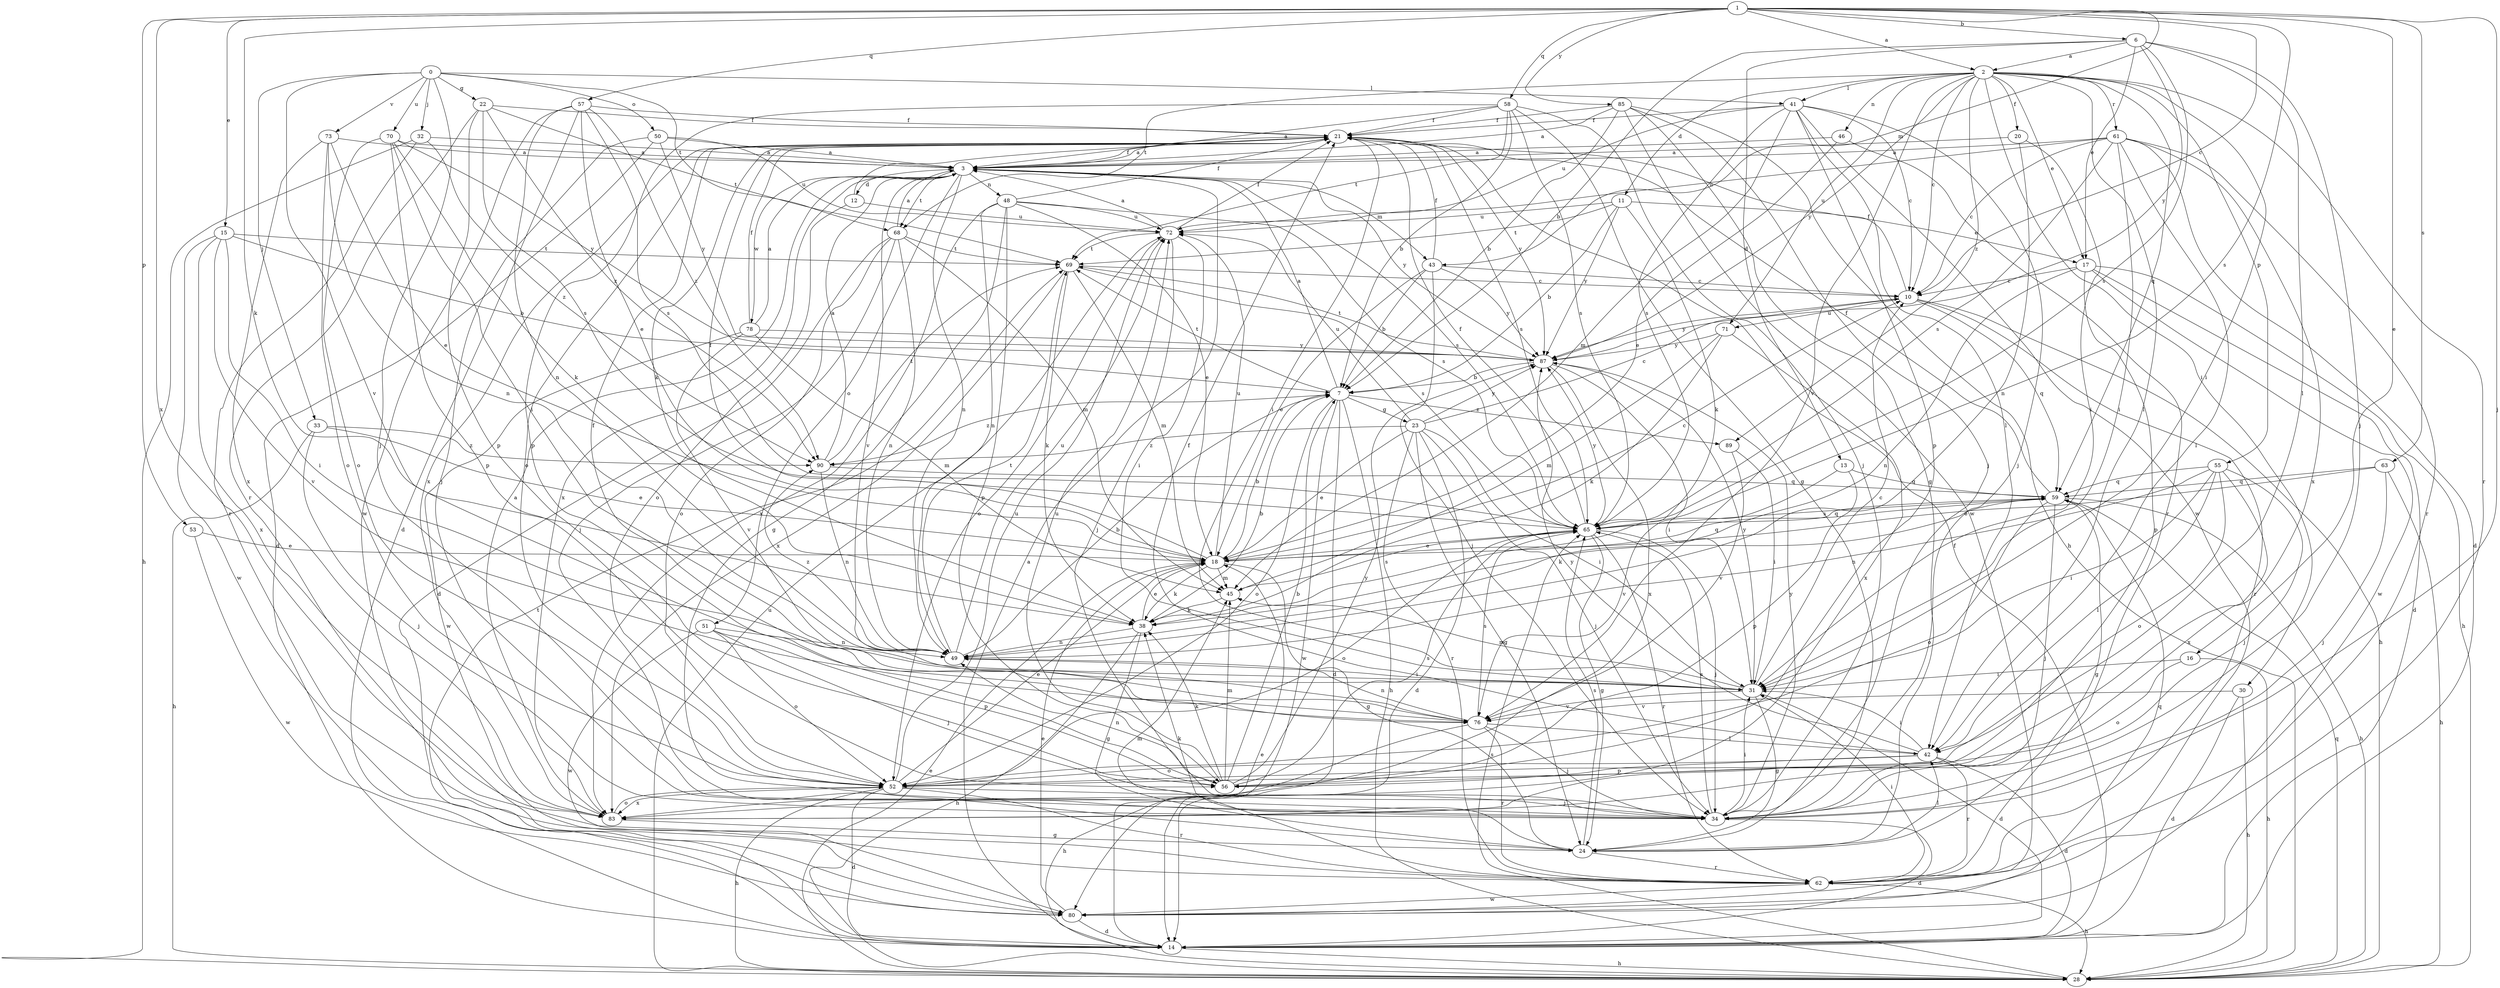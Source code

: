 strict digraph  {
0;
1;
2;
3;
6;
7;
10;
11;
12;
13;
14;
15;
16;
17;
18;
20;
21;
22;
23;
24;
28;
30;
31;
32;
33;
34;
38;
41;
42;
43;
45;
46;
48;
49;
50;
51;
52;
53;
55;
56;
57;
58;
59;
61;
62;
63;
65;
68;
69;
70;
71;
72;
73;
76;
78;
80;
83;
85;
87;
89;
90;
0 -> 22  [label=g];
0 -> 32  [label=j];
0 -> 33  [label=j];
0 -> 34  [label=j];
0 -> 41  [label=l];
0 -> 50  [label=o];
0 -> 68  [label=t];
0 -> 70  [label=u];
0 -> 73  [label=v];
0 -> 76  [label=v];
1 -> 2  [label=a];
1 -> 6  [label=b];
1 -> 10  [label=c];
1 -> 15  [label=e];
1 -> 16  [label=e];
1 -> 34  [label=j];
1 -> 38  [label=k];
1 -> 43  [label=m];
1 -> 53  [label=p];
1 -> 57  [label=q];
1 -> 58  [label=q];
1 -> 63  [label=s];
1 -> 65  [label=s];
1 -> 83  [label=x];
1 -> 85  [label=y];
2 -> 10  [label=c];
2 -> 11  [label=d];
2 -> 17  [label=e];
2 -> 20  [label=f];
2 -> 30  [label=i];
2 -> 31  [label=i];
2 -> 41  [label=l];
2 -> 42  [label=l];
2 -> 46  [label=n];
2 -> 55  [label=p];
2 -> 59  [label=q];
2 -> 61  [label=r];
2 -> 62  [label=r];
2 -> 68  [label=t];
2 -> 71  [label=u];
2 -> 76  [label=v];
2 -> 87  [label=y];
2 -> 89  [label=z];
3 -> 12  [label=d];
3 -> 21  [label=f];
3 -> 43  [label=m];
3 -> 48  [label=n];
3 -> 49  [label=n];
3 -> 51  [label=o];
3 -> 65  [label=s];
3 -> 68  [label=t];
3 -> 76  [label=v];
3 -> 78  [label=w];
3 -> 83  [label=x];
3 -> 87  [label=y];
6 -> 2  [label=a];
6 -> 7  [label=b];
6 -> 13  [label=d];
6 -> 17  [label=e];
6 -> 34  [label=j];
6 -> 42  [label=l];
6 -> 65  [label=s];
6 -> 87  [label=y];
7 -> 3  [label=a];
7 -> 14  [label=d];
7 -> 23  [label=g];
7 -> 28  [label=h];
7 -> 52  [label=o];
7 -> 69  [label=t];
7 -> 80  [label=w];
7 -> 89  [label=z];
7 -> 90  [label=z];
10 -> 21  [label=f];
10 -> 28  [label=h];
10 -> 59  [label=q];
10 -> 62  [label=r];
10 -> 71  [label=u];
10 -> 87  [label=y];
11 -> 7  [label=b];
11 -> 17  [label=e];
11 -> 38  [label=k];
11 -> 69  [label=t];
11 -> 72  [label=u];
11 -> 87  [label=y];
12 -> 21  [label=f];
12 -> 52  [label=o];
12 -> 72  [label=u];
13 -> 56  [label=p];
13 -> 59  [label=q];
13 -> 76  [label=v];
14 -> 3  [label=a];
14 -> 18  [label=e];
14 -> 21  [label=f];
14 -> 28  [label=h];
14 -> 69  [label=t];
15 -> 7  [label=b];
15 -> 31  [label=i];
15 -> 69  [label=t];
15 -> 76  [label=v];
15 -> 80  [label=w];
15 -> 83  [label=x];
16 -> 28  [label=h];
16 -> 31  [label=i];
16 -> 52  [label=o];
17 -> 10  [label=c];
17 -> 14  [label=d];
17 -> 28  [label=h];
17 -> 49  [label=n];
17 -> 56  [label=p];
17 -> 80  [label=w];
18 -> 7  [label=b];
18 -> 10  [label=c];
18 -> 21  [label=f];
18 -> 24  [label=g];
18 -> 38  [label=k];
18 -> 45  [label=m];
18 -> 59  [label=q];
18 -> 72  [label=u];
20 -> 3  [label=a];
20 -> 31  [label=i];
20 -> 49  [label=n];
21 -> 3  [label=a];
21 -> 31  [label=i];
21 -> 38  [label=k];
21 -> 52  [label=o];
21 -> 65  [label=s];
21 -> 83  [label=x];
21 -> 87  [label=y];
22 -> 21  [label=f];
22 -> 56  [label=p];
22 -> 62  [label=r];
22 -> 65  [label=s];
22 -> 69  [label=t];
22 -> 90  [label=z];
23 -> 10  [label=c];
23 -> 14  [label=d];
23 -> 18  [label=e];
23 -> 24  [label=g];
23 -> 31  [label=i];
23 -> 34  [label=j];
23 -> 62  [label=r];
23 -> 72  [label=u];
23 -> 87  [label=y];
23 -> 90  [label=z];
24 -> 38  [label=k];
24 -> 42  [label=l];
24 -> 62  [label=r];
24 -> 65  [label=s];
28 -> 18  [label=e];
28 -> 59  [label=q];
28 -> 65  [label=s];
28 -> 72  [label=u];
30 -> 14  [label=d];
30 -> 28  [label=h];
30 -> 76  [label=v];
31 -> 10  [label=c];
31 -> 14  [label=d];
31 -> 24  [label=g];
31 -> 45  [label=m];
31 -> 76  [label=v];
31 -> 87  [label=y];
32 -> 3  [label=a];
32 -> 28  [label=h];
32 -> 62  [label=r];
32 -> 90  [label=z];
33 -> 18  [label=e];
33 -> 28  [label=h];
33 -> 34  [label=j];
33 -> 90  [label=z];
34 -> 14  [label=d];
34 -> 31  [label=i];
34 -> 65  [label=s];
34 -> 87  [label=y];
38 -> 7  [label=b];
38 -> 18  [label=e];
38 -> 24  [label=g];
38 -> 28  [label=h];
38 -> 49  [label=n];
41 -> 10  [label=c];
41 -> 21  [label=f];
41 -> 34  [label=j];
41 -> 42  [label=l];
41 -> 45  [label=m];
41 -> 56  [label=p];
41 -> 65  [label=s];
41 -> 72  [label=u];
41 -> 80  [label=w];
42 -> 14  [label=d];
42 -> 21  [label=f];
42 -> 31  [label=i];
42 -> 52  [label=o];
42 -> 56  [label=p];
42 -> 62  [label=r];
42 -> 87  [label=y];
43 -> 7  [label=b];
43 -> 10  [label=c];
43 -> 18  [label=e];
43 -> 21  [label=f];
43 -> 34  [label=j];
43 -> 87  [label=y];
45 -> 38  [label=k];
45 -> 65  [label=s];
46 -> 3  [label=a];
46 -> 18  [label=e];
46 -> 62  [label=r];
48 -> 18  [label=e];
48 -> 21  [label=f];
48 -> 24  [label=g];
48 -> 49  [label=n];
48 -> 56  [label=p];
48 -> 65  [label=s];
48 -> 72  [label=u];
48 -> 83  [label=x];
49 -> 7  [label=b];
49 -> 31  [label=i];
49 -> 69  [label=t];
49 -> 72  [label=u];
49 -> 90  [label=z];
50 -> 3  [label=a];
50 -> 14  [label=d];
50 -> 34  [label=j];
50 -> 72  [label=u];
50 -> 87  [label=y];
51 -> 34  [label=j];
51 -> 49  [label=n];
51 -> 52  [label=o];
51 -> 56  [label=p];
51 -> 80  [label=w];
52 -> 14  [label=d];
52 -> 18  [label=e];
52 -> 28  [label=h];
52 -> 34  [label=j];
52 -> 62  [label=r];
52 -> 72  [label=u];
52 -> 83  [label=x];
53 -> 18  [label=e];
53 -> 80  [label=w];
55 -> 31  [label=i];
55 -> 34  [label=j];
55 -> 42  [label=l];
55 -> 49  [label=n];
55 -> 52  [label=o];
55 -> 59  [label=q];
55 -> 83  [label=x];
56 -> 7  [label=b];
56 -> 38  [label=k];
56 -> 45  [label=m];
56 -> 49  [label=n];
56 -> 65  [label=s];
56 -> 72  [label=u];
56 -> 87  [label=y];
57 -> 14  [label=d];
57 -> 18  [label=e];
57 -> 21  [label=f];
57 -> 49  [label=n];
57 -> 65  [label=s];
57 -> 80  [label=w];
57 -> 90  [label=z];
58 -> 3  [label=a];
58 -> 7  [label=b];
58 -> 21  [label=f];
58 -> 24  [label=g];
58 -> 34  [label=j];
58 -> 56  [label=p];
58 -> 65  [label=s];
58 -> 69  [label=t];
59 -> 21  [label=f];
59 -> 24  [label=g];
59 -> 28  [label=h];
59 -> 34  [label=j];
59 -> 38  [label=k];
59 -> 52  [label=o];
59 -> 65  [label=s];
61 -> 3  [label=a];
61 -> 10  [label=c];
61 -> 14  [label=d];
61 -> 31  [label=i];
61 -> 42  [label=l];
61 -> 62  [label=r];
61 -> 65  [label=s];
61 -> 72  [label=u];
61 -> 83  [label=x];
62 -> 28  [label=h];
62 -> 31  [label=i];
62 -> 45  [label=m];
62 -> 80  [label=w];
63 -> 18  [label=e];
63 -> 28  [label=h];
63 -> 34  [label=j];
63 -> 59  [label=q];
65 -> 18  [label=e];
65 -> 21  [label=f];
65 -> 24  [label=g];
65 -> 34  [label=j];
65 -> 52  [label=o];
65 -> 59  [label=q];
65 -> 62  [label=r];
65 -> 87  [label=y];
68 -> 3  [label=a];
68 -> 14  [label=d];
68 -> 34  [label=j];
68 -> 45  [label=m];
68 -> 49  [label=n];
68 -> 52  [label=o];
68 -> 69  [label=t];
69 -> 10  [label=c];
69 -> 38  [label=k];
69 -> 45  [label=m];
69 -> 65  [label=s];
69 -> 83  [label=x];
70 -> 3  [label=a];
70 -> 31  [label=i];
70 -> 38  [label=k];
70 -> 52  [label=o];
70 -> 56  [label=p];
70 -> 87  [label=y];
71 -> 38  [label=k];
71 -> 45  [label=m];
71 -> 83  [label=x];
71 -> 87  [label=y];
72 -> 3  [label=a];
72 -> 21  [label=f];
72 -> 31  [label=i];
72 -> 34  [label=j];
72 -> 52  [label=o];
72 -> 69  [label=t];
73 -> 3  [label=a];
73 -> 18  [label=e];
73 -> 49  [label=n];
73 -> 52  [label=o];
73 -> 83  [label=x];
76 -> 21  [label=f];
76 -> 28  [label=h];
76 -> 34  [label=j];
76 -> 42  [label=l];
76 -> 49  [label=n];
76 -> 62  [label=r];
76 -> 65  [label=s];
78 -> 3  [label=a];
78 -> 21  [label=f];
78 -> 45  [label=m];
78 -> 76  [label=v];
78 -> 80  [label=w];
78 -> 87  [label=y];
80 -> 14  [label=d];
80 -> 18  [label=e];
80 -> 59  [label=q];
83 -> 3  [label=a];
83 -> 24  [label=g];
83 -> 52  [label=o];
85 -> 3  [label=a];
85 -> 7  [label=b];
85 -> 21  [label=f];
85 -> 24  [label=g];
85 -> 28  [label=h];
85 -> 34  [label=j];
85 -> 80  [label=w];
87 -> 7  [label=b];
87 -> 31  [label=i];
87 -> 69  [label=t];
87 -> 83  [label=x];
89 -> 31  [label=i];
89 -> 76  [label=v];
90 -> 3  [label=a];
90 -> 49  [label=n];
90 -> 59  [label=q];
90 -> 69  [label=t];
}
